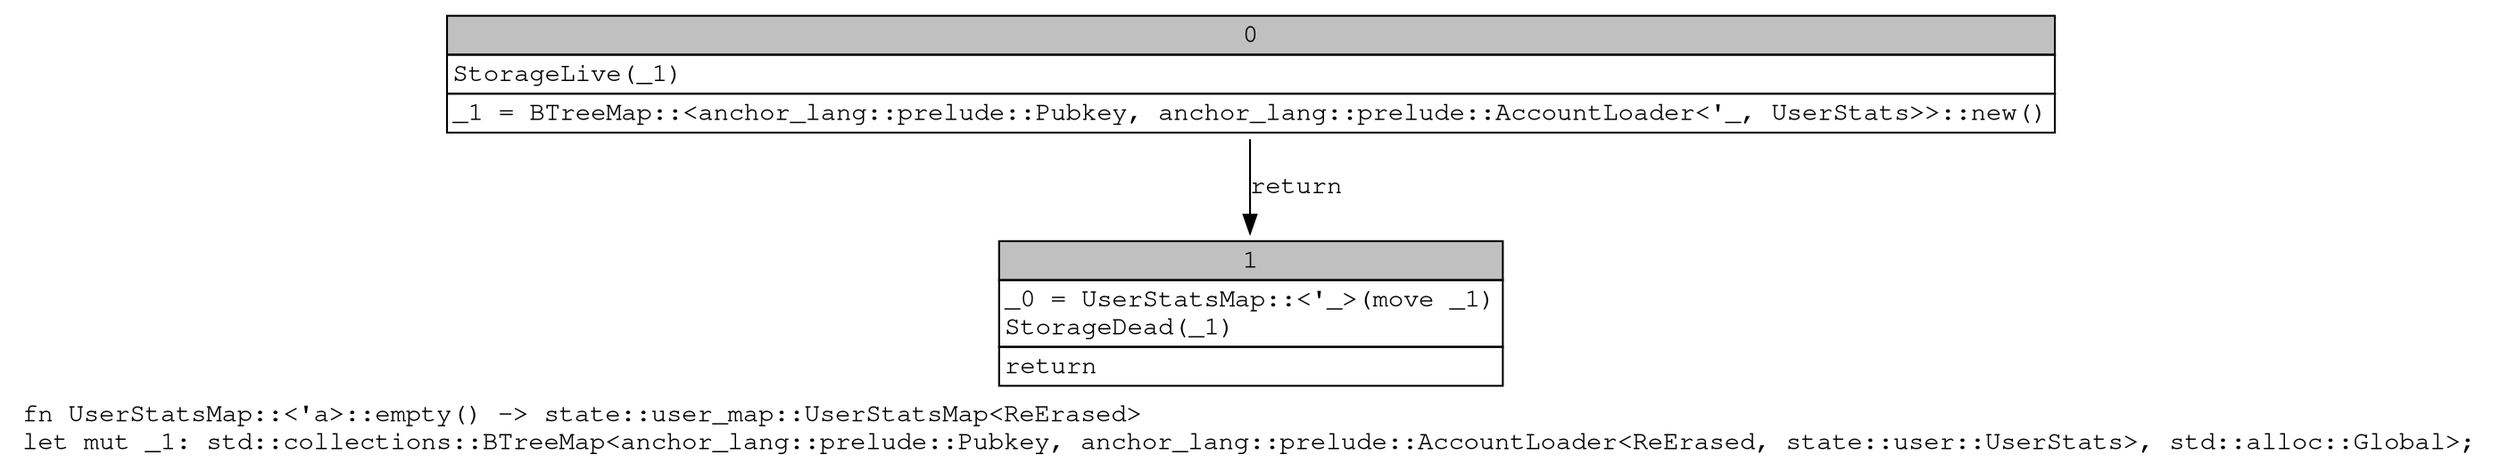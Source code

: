 digraph Mir_0_4493 {
    graph [fontname="Courier, monospace"];
    node [fontname="Courier, monospace"];
    edge [fontname="Courier, monospace"];
    label=<fn UserStatsMap::&lt;'a&gt;::empty() -&gt; state::user_map::UserStatsMap&lt;ReErased&gt;<br align="left"/>let mut _1: std::collections::BTreeMap&lt;anchor_lang::prelude::Pubkey, anchor_lang::prelude::AccountLoader&lt;ReErased, state::user::UserStats&gt;, std::alloc::Global&gt;;<br align="left"/>>;
    bb0__0_4493 [shape="none", label=<<table border="0" cellborder="1" cellspacing="0"><tr><td bgcolor="gray" align="center" colspan="1">0</td></tr><tr><td align="left" balign="left">StorageLive(_1)<br/></td></tr><tr><td align="left">_1 = BTreeMap::&lt;anchor_lang::prelude::Pubkey, anchor_lang::prelude::AccountLoader&lt;'_, UserStats&gt;&gt;::new()</td></tr></table>>];
    bb1__0_4493 [shape="none", label=<<table border="0" cellborder="1" cellspacing="0"><tr><td bgcolor="gray" align="center" colspan="1">1</td></tr><tr><td align="left" balign="left">_0 = UserStatsMap::&lt;'_&gt;(move _1)<br/>StorageDead(_1)<br/></td></tr><tr><td align="left">return</td></tr></table>>];
    bb0__0_4493 -> bb1__0_4493 [label="return"];
}
